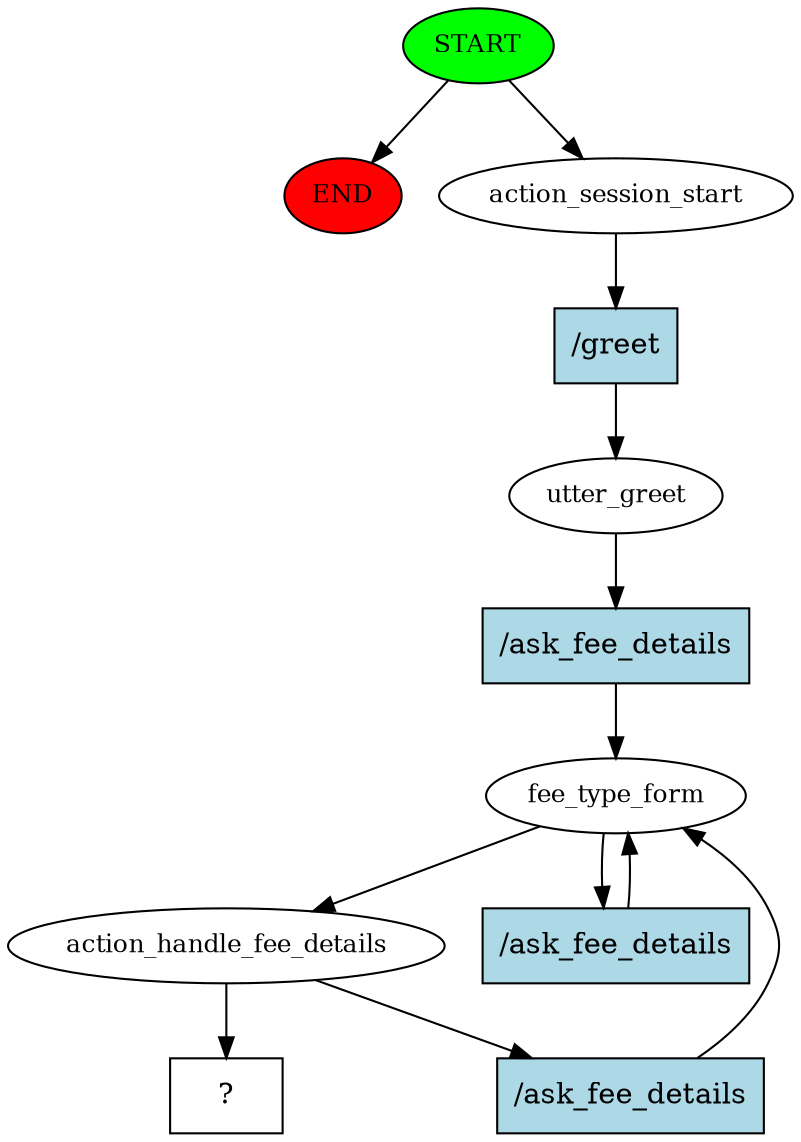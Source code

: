 digraph  {
0 [class="start active", fillcolor=green, fontsize=12, label=START, style=filled];
"-1" [class=end, fillcolor=red, fontsize=12, label=END, style=filled];
1 [class=active, fontsize=12, label=action_session_start];
2 [class=active, fontsize=12, label=utter_greet];
3 [class=active, fontsize=12, label=fee_type_form];
4 [class=active, fontsize=12, label=action_handle_fee_details];
10 [class="intent dashed active", label="  ?  ", shape=rect];
11 [class="intent active", fillcolor=lightblue, label="/greet", shape=rect, style=filled];
12 [class="intent active", fillcolor=lightblue, label="/ask_fee_details", shape=rect, style=filled];
13 [class="intent active", fillcolor=lightblue, label="/ask_fee_details", shape=rect, style=filled];
14 [class="intent active", fillcolor=lightblue, label="/ask_fee_details", shape=rect, style=filled];
0 -> "-1"  [class="", key=NONE, label=""];
0 -> 1  [class=active, key=NONE, label=""];
1 -> 11  [class=active, key=0];
2 -> 12  [class=active, key=0];
3 -> 4  [class=active, key=NONE, label=""];
3 -> 13  [class=active, key=0];
4 -> 10  [class=active, key=NONE, label=""];
4 -> 14  [class=active, key=0];
11 -> 2  [class=active, key=0];
12 -> 3  [class=active, key=0];
13 -> 3  [class=active, key=0];
14 -> 3  [class=active, key=0];
}
